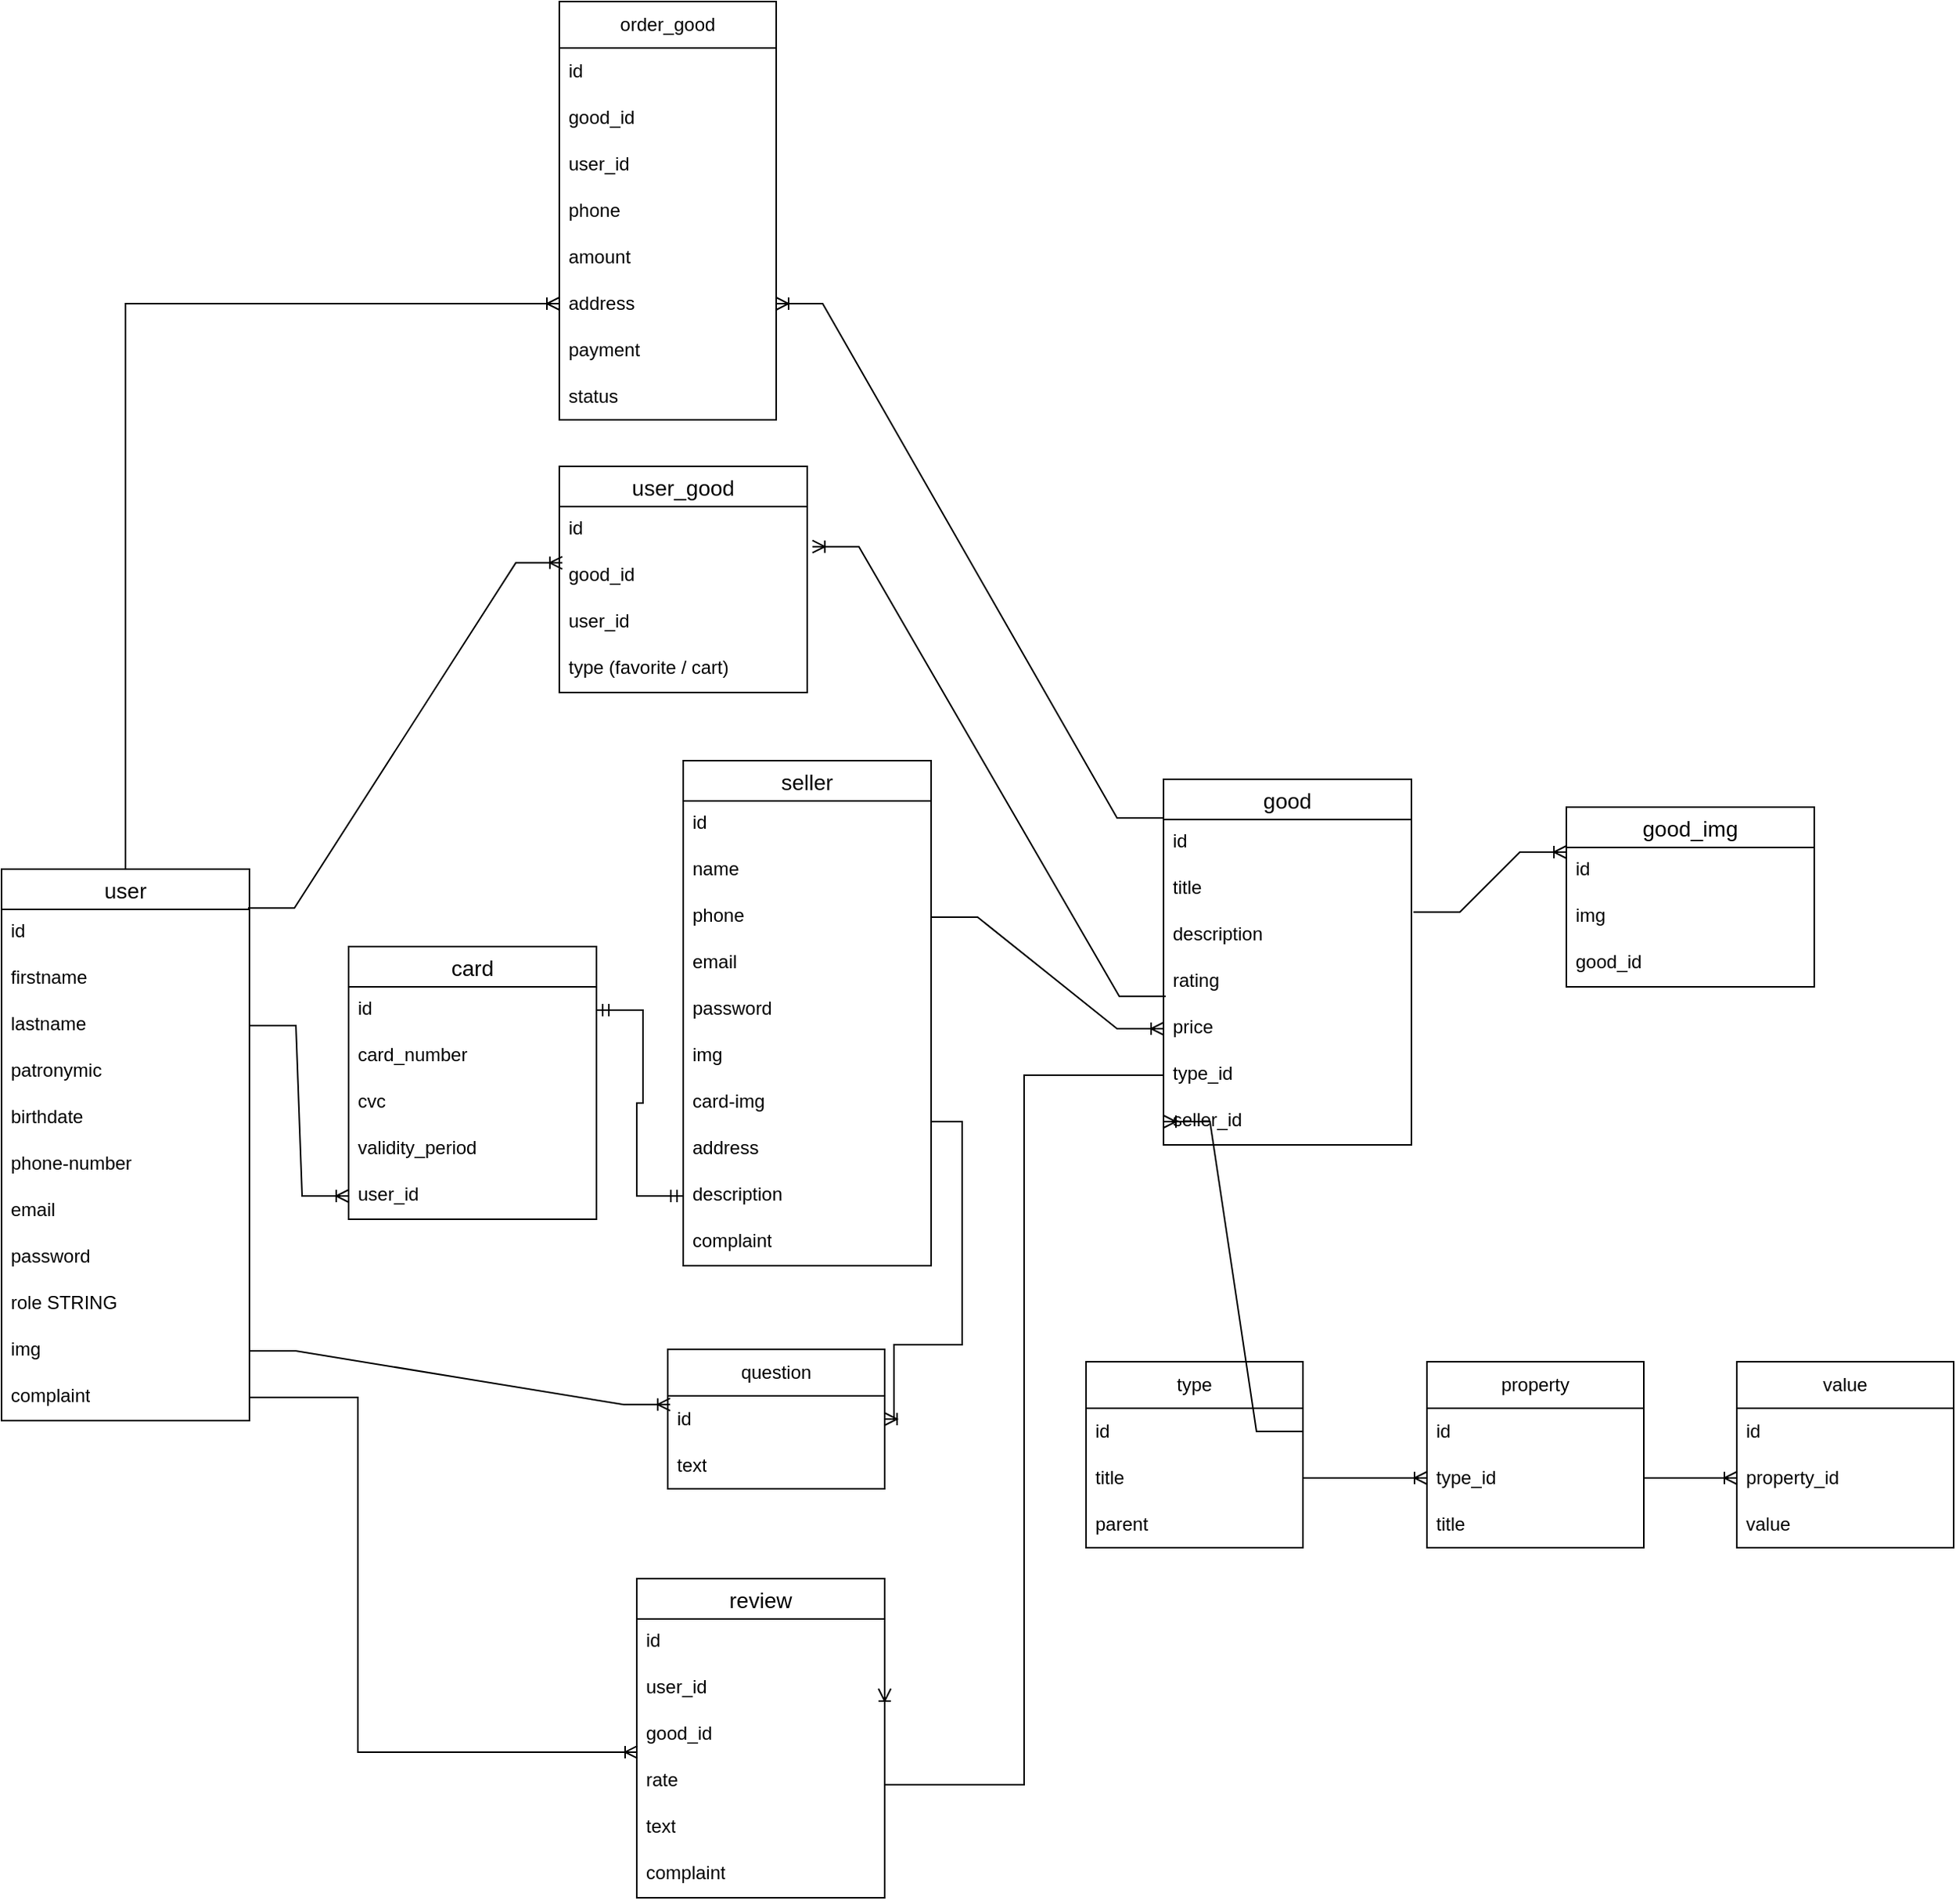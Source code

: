 <mxfile version="22.0.8" type="device">
  <diagram name="Страница — 1" id="OT1tv4u_Zi9Ht4_QGYQ0">
    <mxGraphModel dx="1411" dy="2095" grid="1" gridSize="10" guides="1" tooltips="1" connect="1" arrows="1" fold="1" page="1" pageScale="1" pageWidth="827" pageHeight="1169" math="0" shadow="0">
      <root>
        <mxCell id="0" />
        <mxCell id="1" parent="0" />
        <mxCell id="1m5iJHvQ95yYQdeIFVeD-15" style="edgeStyle=orthogonalEdgeStyle;rounded=0;orthogonalLoop=1;jettySize=auto;html=1;endArrow=ERoneToMany;endFill=0;entryX=0;entryY=0.5;entryDx=0;entryDy=0;" edge="1" parent="1" source="wsZ9izORC8DQVj3VS6HT-1" target="1m5iJHvQ95yYQdeIFVeD-17">
          <mxGeometry relative="1" as="geometry">
            <mxPoint x="140" y="160" as="targetPoint" />
          </mxGeometry>
        </mxCell>
        <mxCell id="wsZ9izORC8DQVj3VS6HT-1" value="user" style="swimlane;fontStyle=0;childLayout=stackLayout;horizontal=1;startSize=26;horizontalStack=0;resizeParent=1;resizeParentMax=0;resizeLast=0;collapsible=1;marginBottom=0;align=center;fontSize=14;" parent="1" vertex="1">
          <mxGeometry x="30" y="290" width="160" height="356" as="geometry" />
        </mxCell>
        <mxCell id="wsZ9izORC8DQVj3VS6HT-2" value="id" style="text;strokeColor=none;fillColor=none;spacingLeft=4;spacingRight=4;overflow=hidden;rotatable=0;points=[[0,0.5],[1,0.5]];portConstraint=eastwest;fontSize=12;whiteSpace=wrap;html=1;" parent="wsZ9izORC8DQVj3VS6HT-1" vertex="1">
          <mxGeometry y="26" width="160" height="30" as="geometry" />
        </mxCell>
        <mxCell id="wsZ9izORC8DQVj3VS6HT-3" value="firstname" style="text;strokeColor=none;fillColor=none;spacingLeft=4;spacingRight=4;overflow=hidden;rotatable=0;points=[[0,0.5],[1,0.5]];portConstraint=eastwest;fontSize=12;whiteSpace=wrap;html=1;" parent="wsZ9izORC8DQVj3VS6HT-1" vertex="1">
          <mxGeometry y="56" width="160" height="30" as="geometry" />
        </mxCell>
        <mxCell id="wsZ9izORC8DQVj3VS6HT-4" value="lastname" style="text;strokeColor=none;fillColor=none;spacingLeft=4;spacingRight=4;overflow=hidden;rotatable=0;points=[[0,0.5],[1,0.5]];portConstraint=eastwest;fontSize=12;whiteSpace=wrap;html=1;" parent="wsZ9izORC8DQVj3VS6HT-1" vertex="1">
          <mxGeometry y="86" width="160" height="30" as="geometry" />
        </mxCell>
        <mxCell id="wsZ9izORC8DQVj3VS6HT-5" value="patronymic" style="text;strokeColor=none;fillColor=none;spacingLeft=4;spacingRight=4;overflow=hidden;rotatable=0;points=[[0,0.5],[1,0.5]];portConstraint=eastwest;fontSize=12;whiteSpace=wrap;html=1;" parent="wsZ9izORC8DQVj3VS6HT-1" vertex="1">
          <mxGeometry y="116" width="160" height="30" as="geometry" />
        </mxCell>
        <mxCell id="wsZ9izORC8DQVj3VS6HT-7" value="birthdate" style="text;strokeColor=none;fillColor=none;spacingLeft=4;spacingRight=4;overflow=hidden;rotatable=0;points=[[0,0.5],[1,0.5]];portConstraint=eastwest;fontSize=12;whiteSpace=wrap;html=1;" parent="wsZ9izORC8DQVj3VS6HT-1" vertex="1">
          <mxGeometry y="146" width="160" height="30" as="geometry" />
        </mxCell>
        <mxCell id="wsZ9izORC8DQVj3VS6HT-8" value="phone-number" style="text;strokeColor=none;fillColor=none;spacingLeft=4;spacingRight=4;overflow=hidden;rotatable=0;points=[[0,0.5],[1,0.5]];portConstraint=eastwest;fontSize=12;whiteSpace=wrap;html=1;" parent="wsZ9izORC8DQVj3VS6HT-1" vertex="1">
          <mxGeometry y="176" width="160" height="30" as="geometry" />
        </mxCell>
        <mxCell id="wsZ9izORC8DQVj3VS6HT-9" value="email" style="text;strokeColor=none;fillColor=none;spacingLeft=4;spacingRight=4;overflow=hidden;rotatable=0;points=[[0,0.5],[1,0.5]];portConstraint=eastwest;fontSize=12;whiteSpace=wrap;html=1;" parent="wsZ9izORC8DQVj3VS6HT-1" vertex="1">
          <mxGeometry y="206" width="160" height="30" as="geometry" />
        </mxCell>
        <mxCell id="wsZ9izORC8DQVj3VS6HT-10" value="password" style="text;strokeColor=none;fillColor=none;spacingLeft=4;spacingRight=4;overflow=hidden;rotatable=0;points=[[0,0.5],[1,0.5]];portConstraint=eastwest;fontSize=12;whiteSpace=wrap;html=1;" parent="wsZ9izORC8DQVj3VS6HT-1" vertex="1">
          <mxGeometry y="236" width="160" height="30" as="geometry" />
        </mxCell>
        <mxCell id="wsZ9izORC8DQVj3VS6HT-11" value="role STRING" style="text;strokeColor=none;fillColor=none;spacingLeft=4;spacingRight=4;overflow=hidden;rotatable=0;points=[[0,0.5],[1,0.5]];portConstraint=eastwest;fontSize=12;whiteSpace=wrap;html=1;" parent="wsZ9izORC8DQVj3VS6HT-1" vertex="1">
          <mxGeometry y="266" width="160" height="30" as="geometry" />
        </mxCell>
        <mxCell id="5W4zjXzBesh5gkNlHrQO-1" value="img" style="text;strokeColor=none;fillColor=none;spacingLeft=4;spacingRight=4;overflow=hidden;rotatable=0;points=[[0,0.5],[1,0.5]];portConstraint=eastwest;fontSize=12;whiteSpace=wrap;html=1;" parent="wsZ9izORC8DQVj3VS6HT-1" vertex="1">
          <mxGeometry y="296" width="160" height="30" as="geometry" />
        </mxCell>
        <mxCell id="5W4zjXzBesh5gkNlHrQO-2" value="complaint" style="text;strokeColor=none;fillColor=none;spacingLeft=4;spacingRight=4;overflow=hidden;rotatable=0;points=[[0,0.5],[1,0.5]];portConstraint=eastwest;fontSize=12;whiteSpace=wrap;html=1;" parent="wsZ9izORC8DQVj3VS6HT-1" vertex="1">
          <mxGeometry y="326" width="160" height="30" as="geometry" />
        </mxCell>
        <mxCell id="wsZ9izORC8DQVj3VS6HT-25" value="good" style="swimlane;fontStyle=0;childLayout=stackLayout;horizontal=1;startSize=26;horizontalStack=0;resizeParent=1;resizeParentMax=0;resizeLast=0;collapsible=1;marginBottom=0;align=center;fontSize=14;" parent="1" vertex="1">
          <mxGeometry x="780" y="232" width="160" height="236" as="geometry" />
        </mxCell>
        <mxCell id="wsZ9izORC8DQVj3VS6HT-26" value="id" style="text;strokeColor=none;fillColor=none;spacingLeft=4;spacingRight=4;overflow=hidden;rotatable=0;points=[[0,0.5],[1,0.5]];portConstraint=eastwest;fontSize=12;whiteSpace=wrap;html=1;" parent="wsZ9izORC8DQVj3VS6HT-25" vertex="1">
          <mxGeometry y="26" width="160" height="30" as="geometry" />
        </mxCell>
        <mxCell id="wsZ9izORC8DQVj3VS6HT-27" value="title" style="text;strokeColor=none;fillColor=none;spacingLeft=4;spacingRight=4;overflow=hidden;rotatable=0;points=[[0,0.5],[1,0.5]];portConstraint=eastwest;fontSize=12;whiteSpace=wrap;html=1;" parent="wsZ9izORC8DQVj3VS6HT-25" vertex="1">
          <mxGeometry y="56" width="160" height="30" as="geometry" />
        </mxCell>
        <mxCell id="5W4zjXzBesh5gkNlHrQO-18" value="description" style="text;strokeColor=none;fillColor=none;spacingLeft=4;spacingRight=4;overflow=hidden;rotatable=0;points=[[0,0.5],[1,0.5]];portConstraint=eastwest;fontSize=12;whiteSpace=wrap;html=1;" parent="wsZ9izORC8DQVj3VS6HT-25" vertex="1">
          <mxGeometry y="86" width="160" height="30" as="geometry" />
        </mxCell>
        <mxCell id="wsZ9izORC8DQVj3VS6HT-28" value="rating" style="text;strokeColor=none;fillColor=none;spacingLeft=4;spacingRight=4;overflow=hidden;rotatable=0;points=[[0,0.5],[1,0.5]];portConstraint=eastwest;fontSize=12;whiteSpace=wrap;html=1;" parent="wsZ9izORC8DQVj3VS6HT-25" vertex="1">
          <mxGeometry y="116" width="160" height="30" as="geometry" />
        </mxCell>
        <mxCell id="wsZ9izORC8DQVj3VS6HT-29" value="price" style="text;strokeColor=none;fillColor=none;spacingLeft=4;spacingRight=4;overflow=hidden;rotatable=0;points=[[0,0.5],[1,0.5]];portConstraint=eastwest;fontSize=12;whiteSpace=wrap;html=1;" parent="wsZ9izORC8DQVj3VS6HT-25" vertex="1">
          <mxGeometry y="146" width="160" height="30" as="geometry" />
        </mxCell>
        <mxCell id="wsZ9izORC8DQVj3VS6HT-31" value="type_id" style="text;strokeColor=none;fillColor=none;spacingLeft=4;spacingRight=4;overflow=hidden;rotatable=0;points=[[0,0.5],[1,0.5]];portConstraint=eastwest;fontSize=12;whiteSpace=wrap;html=1;" parent="wsZ9izORC8DQVj3VS6HT-25" vertex="1">
          <mxGeometry y="176" width="160" height="30" as="geometry" />
        </mxCell>
        <mxCell id="PsErflDxjI00V8pYwVn6-32" value="seller_id" style="text;strokeColor=none;fillColor=none;spacingLeft=4;spacingRight=4;overflow=hidden;rotatable=0;points=[[0,0.5],[1,0.5]];portConstraint=eastwest;fontSize=12;whiteSpace=wrap;html=1;" parent="wsZ9izORC8DQVj3VS6HT-25" vertex="1">
          <mxGeometry y="206" width="160" height="30" as="geometry" />
        </mxCell>
        <mxCell id="wsZ9izORC8DQVj3VS6HT-59" value="review" style="swimlane;fontStyle=0;childLayout=stackLayout;horizontal=1;startSize=26;horizontalStack=0;resizeParent=1;resizeParentMax=0;resizeLast=0;collapsible=1;marginBottom=0;align=center;fontSize=14;" parent="1" vertex="1">
          <mxGeometry x="440" y="748" width="160" height="206" as="geometry" />
        </mxCell>
        <mxCell id="wsZ9izORC8DQVj3VS6HT-60" value="id" style="text;strokeColor=none;fillColor=none;spacingLeft=4;spacingRight=4;overflow=hidden;rotatable=0;points=[[0,0.5],[1,0.5]];portConstraint=eastwest;fontSize=12;whiteSpace=wrap;html=1;" parent="wsZ9izORC8DQVj3VS6HT-59" vertex="1">
          <mxGeometry y="26" width="160" height="30" as="geometry" />
        </mxCell>
        <mxCell id="wsZ9izORC8DQVj3VS6HT-61" value="user_id" style="text;strokeColor=none;fillColor=none;spacingLeft=4;spacingRight=4;overflow=hidden;rotatable=0;points=[[0,0.5],[1,0.5]];portConstraint=eastwest;fontSize=12;whiteSpace=wrap;html=1;" parent="wsZ9izORC8DQVj3VS6HT-59" vertex="1">
          <mxGeometry y="56" width="160" height="30" as="geometry" />
        </mxCell>
        <mxCell id="wsZ9izORC8DQVj3VS6HT-62" value="good_id" style="text;strokeColor=none;fillColor=none;spacingLeft=4;spacingRight=4;overflow=hidden;rotatable=0;points=[[0,0.5],[1,0.5]];portConstraint=eastwest;fontSize=12;whiteSpace=wrap;html=1;" parent="wsZ9izORC8DQVj3VS6HT-59" vertex="1">
          <mxGeometry y="86" width="160" height="30" as="geometry" />
        </mxCell>
        <mxCell id="5W4zjXzBesh5gkNlHrQO-17" value="rate" style="text;strokeColor=none;fillColor=none;spacingLeft=4;spacingRight=4;overflow=hidden;rotatable=0;points=[[0,0.5],[1,0.5]];portConstraint=eastwest;fontSize=12;whiteSpace=wrap;html=1;" parent="wsZ9izORC8DQVj3VS6HT-59" vertex="1">
          <mxGeometry y="116" width="160" height="30" as="geometry" />
        </mxCell>
        <mxCell id="5W4zjXzBesh5gkNlHrQO-16" value="text" style="text;strokeColor=none;fillColor=none;spacingLeft=4;spacingRight=4;overflow=hidden;rotatable=0;points=[[0,0.5],[1,0.5]];portConstraint=eastwest;fontSize=12;whiteSpace=wrap;html=1;" parent="wsZ9izORC8DQVj3VS6HT-59" vertex="1">
          <mxGeometry y="146" width="160" height="30" as="geometry" />
        </mxCell>
        <mxCell id="wsZ9izORC8DQVj3VS6HT-63" value="complaint" style="text;strokeColor=none;fillColor=none;spacingLeft=4;spacingRight=4;overflow=hidden;rotatable=0;points=[[0,0.5],[1,0.5]];portConstraint=eastwest;fontSize=12;whiteSpace=wrap;html=1;" parent="wsZ9izORC8DQVj3VS6HT-59" vertex="1">
          <mxGeometry y="176" width="160" height="30" as="geometry" />
        </mxCell>
        <mxCell id="5W4zjXzBesh5gkNlHrQO-10" value="question" style="swimlane;fontStyle=0;childLayout=stackLayout;horizontal=1;startSize=30;horizontalStack=0;resizeParent=1;resizeParentMax=0;resizeLast=0;collapsible=1;marginBottom=0;whiteSpace=wrap;html=1;" parent="1" vertex="1">
          <mxGeometry x="460" y="600" width="140" height="90" as="geometry" />
        </mxCell>
        <mxCell id="5W4zjXzBesh5gkNlHrQO-11" value="id" style="text;strokeColor=none;fillColor=none;align=left;verticalAlign=middle;spacingLeft=4;spacingRight=4;overflow=hidden;points=[[0,0.5],[1,0.5]];portConstraint=eastwest;rotatable=0;whiteSpace=wrap;html=1;" parent="5W4zjXzBesh5gkNlHrQO-10" vertex="1">
          <mxGeometry y="30" width="140" height="30" as="geometry" />
        </mxCell>
        <mxCell id="5W4zjXzBesh5gkNlHrQO-13" value="text" style="text;strokeColor=none;fillColor=none;align=left;verticalAlign=middle;spacingLeft=4;spacingRight=4;overflow=hidden;points=[[0,0.5],[1,0.5]];portConstraint=eastwest;rotatable=0;whiteSpace=wrap;html=1;" parent="5W4zjXzBesh5gkNlHrQO-10" vertex="1">
          <mxGeometry y="60" width="140" height="30" as="geometry" />
        </mxCell>
        <mxCell id="5W4zjXzBesh5gkNlHrQO-14" value="" style="edgeStyle=entityRelationEdgeStyle;fontSize=12;html=1;endArrow=ERoneToMany;rounded=0;exitX=1;exitY=0.5;exitDx=0;exitDy=0;entryX=0.011;entryY=0.187;entryDx=0;entryDy=0;entryPerimeter=0;" parent="1" source="5W4zjXzBesh5gkNlHrQO-1" target="5W4zjXzBesh5gkNlHrQO-11" edge="1">
          <mxGeometry width="100" height="100" relative="1" as="geometry">
            <mxPoint x="232.4" y="640.66" as="sourcePoint" />
            <mxPoint x="300" y="631" as="targetPoint" />
          </mxGeometry>
        </mxCell>
        <mxCell id="PsErflDxjI00V8pYwVn6-1" value="type" style="swimlane;fontStyle=0;childLayout=stackLayout;horizontal=1;startSize=30;horizontalStack=0;resizeParent=1;resizeParentMax=0;resizeLast=0;collapsible=1;marginBottom=0;whiteSpace=wrap;html=1;" parent="1" vertex="1">
          <mxGeometry x="730" y="608" width="140" height="120" as="geometry" />
        </mxCell>
        <mxCell id="PsErflDxjI00V8pYwVn6-2" value="id" style="text;strokeColor=none;fillColor=none;align=left;verticalAlign=middle;spacingLeft=4;spacingRight=4;overflow=hidden;points=[[0,0.5],[1,0.5]];portConstraint=eastwest;rotatable=0;whiteSpace=wrap;html=1;" parent="PsErflDxjI00V8pYwVn6-1" vertex="1">
          <mxGeometry y="30" width="140" height="30" as="geometry" />
        </mxCell>
        <mxCell id="PsErflDxjI00V8pYwVn6-3" value="title" style="text;strokeColor=none;fillColor=none;align=left;verticalAlign=middle;spacingLeft=4;spacingRight=4;overflow=hidden;points=[[0,0.5],[1,0.5]];portConstraint=eastwest;rotatable=0;whiteSpace=wrap;html=1;" parent="PsErflDxjI00V8pYwVn6-1" vertex="1">
          <mxGeometry y="60" width="140" height="30" as="geometry" />
        </mxCell>
        <mxCell id="PsErflDxjI00V8pYwVn6-4" value="parent" style="text;strokeColor=none;fillColor=none;align=left;verticalAlign=middle;spacingLeft=4;spacingRight=4;overflow=hidden;points=[[0,0.5],[1,0.5]];portConstraint=eastwest;rotatable=0;whiteSpace=wrap;html=1;" parent="PsErflDxjI00V8pYwVn6-1" vertex="1">
          <mxGeometry y="90" width="140" height="30" as="geometry" />
        </mxCell>
        <mxCell id="PsErflDxjI00V8pYwVn6-5" value="property" style="swimlane;fontStyle=0;childLayout=stackLayout;horizontal=1;startSize=30;horizontalStack=0;resizeParent=1;resizeParentMax=0;resizeLast=0;collapsible=1;marginBottom=0;whiteSpace=wrap;html=1;" parent="1" vertex="1">
          <mxGeometry x="950" y="608" width="140" height="120" as="geometry" />
        </mxCell>
        <mxCell id="PsErflDxjI00V8pYwVn6-6" value="id" style="text;strokeColor=none;fillColor=none;align=left;verticalAlign=middle;spacingLeft=4;spacingRight=4;overflow=hidden;points=[[0,0.5],[1,0.5]];portConstraint=eastwest;rotatable=0;whiteSpace=wrap;html=1;" parent="PsErflDxjI00V8pYwVn6-5" vertex="1">
          <mxGeometry y="30" width="140" height="30" as="geometry" />
        </mxCell>
        <mxCell id="PsErflDxjI00V8pYwVn6-7" value="type_id" style="text;strokeColor=none;fillColor=none;align=left;verticalAlign=middle;spacingLeft=4;spacingRight=4;overflow=hidden;points=[[0,0.5],[1,0.5]];portConstraint=eastwest;rotatable=0;whiteSpace=wrap;html=1;" parent="PsErflDxjI00V8pYwVn6-5" vertex="1">
          <mxGeometry y="60" width="140" height="30" as="geometry" />
        </mxCell>
        <mxCell id="PsErflDxjI00V8pYwVn6-8" value="title" style="text;strokeColor=none;fillColor=none;align=left;verticalAlign=middle;spacingLeft=4;spacingRight=4;overflow=hidden;points=[[0,0.5],[1,0.5]];portConstraint=eastwest;rotatable=0;whiteSpace=wrap;html=1;" parent="PsErflDxjI00V8pYwVn6-5" vertex="1">
          <mxGeometry y="90" width="140" height="30" as="geometry" />
        </mxCell>
        <mxCell id="PsErflDxjI00V8pYwVn6-9" value="value" style="swimlane;fontStyle=0;childLayout=stackLayout;horizontal=1;startSize=30;horizontalStack=0;resizeParent=1;resizeParentMax=0;resizeLast=0;collapsible=1;marginBottom=0;whiteSpace=wrap;html=1;" parent="1" vertex="1">
          <mxGeometry x="1150" y="608" width="140" height="120" as="geometry" />
        </mxCell>
        <mxCell id="PsErflDxjI00V8pYwVn6-10" value="id" style="text;strokeColor=none;fillColor=none;align=left;verticalAlign=middle;spacingLeft=4;spacingRight=4;overflow=hidden;points=[[0,0.5],[1,0.5]];portConstraint=eastwest;rotatable=0;whiteSpace=wrap;html=1;" parent="PsErflDxjI00V8pYwVn6-9" vertex="1">
          <mxGeometry y="30" width="140" height="30" as="geometry" />
        </mxCell>
        <mxCell id="PsErflDxjI00V8pYwVn6-11" value="property_id" style="text;strokeColor=none;fillColor=none;align=left;verticalAlign=middle;spacingLeft=4;spacingRight=4;overflow=hidden;points=[[0,0.5],[1,0.5]];portConstraint=eastwest;rotatable=0;whiteSpace=wrap;html=1;" parent="PsErflDxjI00V8pYwVn6-9" vertex="1">
          <mxGeometry y="60" width="140" height="30" as="geometry" />
        </mxCell>
        <mxCell id="PsErflDxjI00V8pYwVn6-12" value="value" style="text;strokeColor=none;fillColor=none;align=left;verticalAlign=middle;spacingLeft=4;spacingRight=4;overflow=hidden;points=[[0,0.5],[1,0.5]];portConstraint=eastwest;rotatable=0;whiteSpace=wrap;html=1;" parent="PsErflDxjI00V8pYwVn6-9" vertex="1">
          <mxGeometry y="90" width="140" height="30" as="geometry" />
        </mxCell>
        <mxCell id="PsErflDxjI00V8pYwVn6-13" value="" style="edgeStyle=entityRelationEdgeStyle;fontSize=12;html=1;endArrow=ERoneToMany;rounded=0;exitX=1;exitY=0.5;exitDx=0;exitDy=0;entryX=0;entryY=0.5;entryDx=0;entryDy=0;" parent="1" source="PsErflDxjI00V8pYwVn6-3" target="PsErflDxjI00V8pYwVn6-7" edge="1">
          <mxGeometry width="100" height="100" relative="1" as="geometry">
            <mxPoint x="910" y="768" as="sourcePoint" />
            <mxPoint x="1010" y="668" as="targetPoint" />
          </mxGeometry>
        </mxCell>
        <mxCell id="PsErflDxjI00V8pYwVn6-15" value="" style="edgeStyle=entityRelationEdgeStyle;fontSize=12;html=1;endArrow=ERoneToMany;rounded=0;exitX=1;exitY=0.5;exitDx=0;exitDy=0;entryX=0;entryY=0.5;entryDx=0;entryDy=0;" parent="1" source="PsErflDxjI00V8pYwVn6-7" target="PsErflDxjI00V8pYwVn6-11" edge="1">
          <mxGeometry width="100" height="100" relative="1" as="geometry">
            <mxPoint x="1110" y="612" as="sourcePoint" />
            <mxPoint x="1210" y="512" as="targetPoint" />
          </mxGeometry>
        </mxCell>
        <mxCell id="PsErflDxjI00V8pYwVn6-16" value="" style="edgeStyle=entityRelationEdgeStyle;fontSize=12;html=1;endArrow=ERoneToMany;rounded=0;entryX=0;entryY=0.5;entryDx=0;entryDy=0;exitX=1;exitY=0.5;exitDx=0;exitDy=0;" parent="1" source="PsErflDxjI00V8pYwVn6-2" target="PsErflDxjI00V8pYwVn6-32" edge="1">
          <mxGeometry width="100" height="100" relative="1" as="geometry">
            <mxPoint x="902.38" y="653.44" as="sourcePoint" />
            <mxPoint x="800" y="480" as="targetPoint" />
          </mxGeometry>
        </mxCell>
        <mxCell id="PsErflDxjI00V8pYwVn6-17" value="seller" style="swimlane;fontStyle=0;childLayout=stackLayout;horizontal=1;startSize=26;horizontalStack=0;resizeParent=1;resizeParentMax=0;resizeLast=0;collapsible=1;marginBottom=0;align=center;fontSize=14;" parent="1" vertex="1">
          <mxGeometry x="470" y="220" width="160" height="326" as="geometry" />
        </mxCell>
        <mxCell id="PsErflDxjI00V8pYwVn6-18" value="id" style="text;strokeColor=none;fillColor=none;spacingLeft=4;spacingRight=4;overflow=hidden;rotatable=0;points=[[0,0.5],[1,0.5]];portConstraint=eastwest;fontSize=12;whiteSpace=wrap;html=1;" parent="PsErflDxjI00V8pYwVn6-17" vertex="1">
          <mxGeometry y="26" width="160" height="30" as="geometry" />
        </mxCell>
        <mxCell id="PsErflDxjI00V8pYwVn6-23" value="name" style="text;strokeColor=none;fillColor=none;spacingLeft=4;spacingRight=4;overflow=hidden;rotatable=0;points=[[0,0.5],[1,0.5]];portConstraint=eastwest;fontSize=12;whiteSpace=wrap;html=1;" parent="PsErflDxjI00V8pYwVn6-17" vertex="1">
          <mxGeometry y="56" width="160" height="30" as="geometry" />
        </mxCell>
        <mxCell id="PsErflDxjI00V8pYwVn6-22" value="phone" style="text;strokeColor=none;fillColor=none;spacingLeft=4;spacingRight=4;overflow=hidden;rotatable=0;points=[[0,0.5],[1,0.5]];portConstraint=eastwest;fontSize=12;whiteSpace=wrap;html=1;" parent="PsErflDxjI00V8pYwVn6-17" vertex="1">
          <mxGeometry y="86" width="160" height="30" as="geometry" />
        </mxCell>
        <mxCell id="PsErflDxjI00V8pYwVn6-21" value="email" style="text;strokeColor=none;fillColor=none;spacingLeft=4;spacingRight=4;overflow=hidden;rotatable=0;points=[[0,0.5],[1,0.5]];portConstraint=eastwest;fontSize=12;whiteSpace=wrap;html=1;" parent="PsErflDxjI00V8pYwVn6-17" vertex="1">
          <mxGeometry y="116" width="160" height="30" as="geometry" />
        </mxCell>
        <mxCell id="PsErflDxjI00V8pYwVn6-34" value="password" style="text;strokeColor=none;fillColor=none;spacingLeft=4;spacingRight=4;overflow=hidden;rotatable=0;points=[[0,0.5],[1,0.5]];portConstraint=eastwest;fontSize=12;whiteSpace=wrap;html=1;" parent="PsErflDxjI00V8pYwVn6-17" vertex="1">
          <mxGeometry y="146" width="160" height="30" as="geometry" />
        </mxCell>
        <mxCell id="PsErflDxjI00V8pYwVn6-19" value="img" style="text;strokeColor=none;fillColor=none;spacingLeft=4;spacingRight=4;overflow=hidden;rotatable=0;points=[[0,0.5],[1,0.5]];portConstraint=eastwest;fontSize=12;whiteSpace=wrap;html=1;" parent="PsErflDxjI00V8pYwVn6-17" vertex="1">
          <mxGeometry y="176" width="160" height="30" as="geometry" />
        </mxCell>
        <mxCell id="PsErflDxjI00V8pYwVn6-20" value="card-img" style="text;strokeColor=none;fillColor=none;spacingLeft=4;spacingRight=4;overflow=hidden;rotatable=0;points=[[0,0.5],[1,0.5]];portConstraint=eastwest;fontSize=12;whiteSpace=wrap;html=1;" parent="PsErflDxjI00V8pYwVn6-17" vertex="1">
          <mxGeometry y="206" width="160" height="30" as="geometry" />
        </mxCell>
        <mxCell id="PsErflDxjI00V8pYwVn6-26" value="address" style="text;strokeColor=none;fillColor=none;spacingLeft=4;spacingRight=4;overflow=hidden;rotatable=0;points=[[0,0.5],[1,0.5]];portConstraint=eastwest;fontSize=12;whiteSpace=wrap;html=1;" parent="PsErflDxjI00V8pYwVn6-17" vertex="1">
          <mxGeometry y="236" width="160" height="30" as="geometry" />
        </mxCell>
        <mxCell id="PsErflDxjI00V8pYwVn6-25" value="description" style="text;strokeColor=none;fillColor=none;spacingLeft=4;spacingRight=4;overflow=hidden;rotatable=0;points=[[0,0.5],[1,0.5]];portConstraint=eastwest;fontSize=12;whiteSpace=wrap;html=1;" parent="PsErflDxjI00V8pYwVn6-17" vertex="1">
          <mxGeometry y="266" width="160" height="30" as="geometry" />
        </mxCell>
        <mxCell id="PsErflDxjI00V8pYwVn6-37" value="complaint" style="text;strokeColor=none;fillColor=none;spacingLeft=4;spacingRight=4;overflow=hidden;rotatable=0;points=[[0,0.5],[1,0.5]];portConstraint=eastwest;fontSize=12;whiteSpace=wrap;html=1;" parent="PsErflDxjI00V8pYwVn6-17" vertex="1">
          <mxGeometry y="296" width="160" height="30" as="geometry" />
        </mxCell>
        <mxCell id="PsErflDxjI00V8pYwVn6-33" value="" style="edgeStyle=entityRelationEdgeStyle;fontSize=12;html=1;endArrow=ERoneToMany;rounded=0;exitX=1;exitY=0.5;exitDx=0;exitDy=0;" parent="1" source="PsErflDxjI00V8pYwVn6-22" target="wsZ9izORC8DQVj3VS6HT-29" edge="1">
          <mxGeometry width="100" height="100" relative="1" as="geometry">
            <mxPoint x="620" y="380" as="sourcePoint" />
            <mxPoint x="720" y="280" as="targetPoint" />
          </mxGeometry>
        </mxCell>
        <mxCell id="PsErflDxjI00V8pYwVn6-39" style="edgeStyle=orthogonalEdgeStyle;rounded=0;orthogonalLoop=1;jettySize=auto;html=1;entryX=1;entryY=0.5;entryDx=0;entryDy=0;endArrow=ERoneToMany;endFill=0;exitX=0;exitY=0.5;exitDx=0;exitDy=0;" parent="1" target="wsZ9izORC8DQVj3VS6HT-61" edge="1" source="wsZ9izORC8DQVj3VS6HT-31">
          <mxGeometry relative="1" as="geometry">
            <mxPoint x="800" y="423" as="sourcePoint" />
            <Array as="points">
              <mxPoint x="690" y="423" />
              <mxPoint x="690" y="881" />
              <mxPoint x="600" y="881" />
            </Array>
          </mxGeometry>
        </mxCell>
        <mxCell id="PsErflDxjI00V8pYwVn6-41" style="edgeStyle=orthogonalEdgeStyle;rounded=0;orthogonalLoop=1;jettySize=auto;html=1;entryX=1;entryY=0.5;entryDx=0;entryDy=0;endArrow=ERoneToMany;endFill=0;" parent="1" source="PsErflDxjI00V8pYwVn6-20" target="5W4zjXzBesh5gkNlHrQO-11" edge="1">
          <mxGeometry relative="1" as="geometry">
            <mxPoint x="584.92" y="581.48" as="targetPoint" />
            <Array as="points">
              <mxPoint x="650" y="453" />
              <mxPoint x="650" y="597" />
              <mxPoint x="606" y="597" />
              <mxPoint x="606" y="645" />
            </Array>
          </mxGeometry>
        </mxCell>
        <mxCell id="PsErflDxjI00V8pYwVn6-43" value="good_img" style="swimlane;fontStyle=0;childLayout=stackLayout;horizontal=1;startSize=26;horizontalStack=0;resizeParent=1;resizeParentMax=0;resizeLast=0;collapsible=1;marginBottom=0;align=center;fontSize=14;" parent="1" vertex="1">
          <mxGeometry x="1040" y="250" width="160" height="116" as="geometry" />
        </mxCell>
        <mxCell id="PsErflDxjI00V8pYwVn6-44" value="id" style="text;strokeColor=none;fillColor=none;spacingLeft=4;spacingRight=4;overflow=hidden;rotatable=0;points=[[0,0.5],[1,0.5]];portConstraint=eastwest;fontSize=12;whiteSpace=wrap;html=1;" parent="PsErflDxjI00V8pYwVn6-43" vertex="1">
          <mxGeometry y="26" width="160" height="30" as="geometry" />
        </mxCell>
        <mxCell id="PsErflDxjI00V8pYwVn6-45" value="img" style="text;strokeColor=none;fillColor=none;spacingLeft=4;spacingRight=4;overflow=hidden;rotatable=0;points=[[0,0.5],[1,0.5]];portConstraint=eastwest;fontSize=12;whiteSpace=wrap;html=1;" parent="PsErflDxjI00V8pYwVn6-43" vertex="1">
          <mxGeometry y="56" width="160" height="30" as="geometry" />
        </mxCell>
        <mxCell id="PsErflDxjI00V8pYwVn6-46" value="good_id" style="text;strokeColor=none;fillColor=none;spacingLeft=4;spacingRight=4;overflow=hidden;rotatable=0;points=[[0,0.5],[1,0.5]];portConstraint=eastwest;fontSize=12;whiteSpace=wrap;html=1;" parent="PsErflDxjI00V8pYwVn6-43" vertex="1">
          <mxGeometry y="86" width="160" height="30" as="geometry" />
        </mxCell>
        <mxCell id="PsErflDxjI00V8pYwVn6-47" value="" style="edgeStyle=entityRelationEdgeStyle;fontSize=12;html=1;endArrow=ERoneToMany;rounded=0;exitX=1.008;exitY=0.992;exitDx=0;exitDy=0;exitPerimeter=0;entryX=0;entryY=0.25;entryDx=0;entryDy=0;" parent="1" source="wsZ9izORC8DQVj3VS6HT-27" target="PsErflDxjI00V8pYwVn6-43" edge="1">
          <mxGeometry width="100" height="100" relative="1" as="geometry">
            <mxPoint x="1040" y="190" as="sourcePoint" />
            <mxPoint x="1140" y="90" as="targetPoint" />
          </mxGeometry>
        </mxCell>
        <mxCell id="1m5iJHvQ95yYQdeIFVeD-5" value="order_good" style="swimlane;fontStyle=0;childLayout=stackLayout;horizontal=1;startSize=30;horizontalStack=0;resizeParent=1;resizeParentMax=0;resizeLast=0;collapsible=1;marginBottom=0;whiteSpace=wrap;html=1;" vertex="1" parent="1">
          <mxGeometry x="390" y="-270" width="140" height="270" as="geometry" />
        </mxCell>
        <mxCell id="1m5iJHvQ95yYQdeIFVeD-6" value="id" style="text;strokeColor=none;fillColor=none;align=left;verticalAlign=middle;spacingLeft=4;spacingRight=4;overflow=hidden;points=[[0,0.5],[1,0.5]];portConstraint=eastwest;rotatable=0;whiteSpace=wrap;html=1;" vertex="1" parent="1m5iJHvQ95yYQdeIFVeD-5">
          <mxGeometry y="30" width="140" height="30" as="geometry" />
        </mxCell>
        <mxCell id="1m5iJHvQ95yYQdeIFVeD-13" value="good_id" style="text;strokeColor=none;fillColor=none;align=left;verticalAlign=middle;spacingLeft=4;spacingRight=4;overflow=hidden;points=[[0,0.5],[1,0.5]];portConstraint=eastwest;rotatable=0;whiteSpace=wrap;html=1;" vertex="1" parent="1m5iJHvQ95yYQdeIFVeD-5">
          <mxGeometry y="60" width="140" height="30" as="geometry" />
        </mxCell>
        <mxCell id="1m5iJHvQ95yYQdeIFVeD-32" value="user_id" style="text;strokeColor=none;fillColor=none;align=left;verticalAlign=middle;spacingLeft=4;spacingRight=4;overflow=hidden;points=[[0,0.5],[1,0.5]];portConstraint=eastwest;rotatable=0;whiteSpace=wrap;html=1;" vertex="1" parent="1m5iJHvQ95yYQdeIFVeD-5">
          <mxGeometry y="90" width="140" height="30" as="geometry" />
        </mxCell>
        <mxCell id="1m5iJHvQ95yYQdeIFVeD-7" value="phone" style="text;strokeColor=none;fillColor=none;align=left;verticalAlign=middle;spacingLeft=4;spacingRight=4;overflow=hidden;points=[[0,0.5],[1,0.5]];portConstraint=eastwest;rotatable=0;whiteSpace=wrap;html=1;" vertex="1" parent="1m5iJHvQ95yYQdeIFVeD-5">
          <mxGeometry y="120" width="140" height="30" as="geometry" />
        </mxCell>
        <mxCell id="1m5iJHvQ95yYQdeIFVeD-8" value="amount" style="text;strokeColor=none;fillColor=none;align=left;verticalAlign=middle;spacingLeft=4;spacingRight=4;overflow=hidden;points=[[0,0.5],[1,0.5]];portConstraint=eastwest;rotatable=0;whiteSpace=wrap;html=1;" vertex="1" parent="1m5iJHvQ95yYQdeIFVeD-5">
          <mxGeometry y="150" width="140" height="30" as="geometry" />
        </mxCell>
        <mxCell id="1m5iJHvQ95yYQdeIFVeD-17" value="address" style="text;strokeColor=none;fillColor=none;align=left;verticalAlign=middle;spacingLeft=4;spacingRight=4;overflow=hidden;points=[[0,0.5],[1,0.5]];portConstraint=eastwest;rotatable=0;whiteSpace=wrap;html=1;" vertex="1" parent="1m5iJHvQ95yYQdeIFVeD-5">
          <mxGeometry y="180" width="140" height="30" as="geometry" />
        </mxCell>
        <mxCell id="1m5iJHvQ95yYQdeIFVeD-18" value="payment" style="text;strokeColor=none;fillColor=none;align=left;verticalAlign=middle;spacingLeft=4;spacingRight=4;overflow=hidden;points=[[0,0.5],[1,0.5]];portConstraint=eastwest;rotatable=0;whiteSpace=wrap;html=1;" vertex="1" parent="1m5iJHvQ95yYQdeIFVeD-5">
          <mxGeometry y="210" width="140" height="30" as="geometry" />
        </mxCell>
        <mxCell id="1m5iJHvQ95yYQdeIFVeD-24" value="status" style="text;strokeColor=none;fillColor=none;align=left;verticalAlign=middle;spacingLeft=4;spacingRight=4;overflow=hidden;points=[[0,0.5],[1,0.5]];portConstraint=eastwest;rotatable=0;whiteSpace=wrap;html=1;" vertex="1" parent="1m5iJHvQ95yYQdeIFVeD-5">
          <mxGeometry y="240" width="140" height="30" as="geometry" />
        </mxCell>
        <mxCell id="1m5iJHvQ95yYQdeIFVeD-19" value="card" style="swimlane;fontStyle=0;childLayout=stackLayout;horizontal=1;startSize=26;horizontalStack=0;resizeParent=1;resizeParentMax=0;resizeLast=0;collapsible=1;marginBottom=0;align=center;fontSize=14;" vertex="1" parent="1">
          <mxGeometry x="254" y="340" width="160" height="176" as="geometry" />
        </mxCell>
        <mxCell id="1m5iJHvQ95yYQdeIFVeD-20" value="id" style="text;strokeColor=none;fillColor=none;spacingLeft=4;spacingRight=4;overflow=hidden;rotatable=0;points=[[0,0.5],[1,0.5]];portConstraint=eastwest;fontSize=12;whiteSpace=wrap;html=1;" vertex="1" parent="1m5iJHvQ95yYQdeIFVeD-19">
          <mxGeometry y="26" width="160" height="30" as="geometry" />
        </mxCell>
        <mxCell id="1m5iJHvQ95yYQdeIFVeD-21" value="card_number" style="text;strokeColor=none;fillColor=none;spacingLeft=4;spacingRight=4;overflow=hidden;rotatable=0;points=[[0,0.5],[1,0.5]];portConstraint=eastwest;fontSize=12;whiteSpace=wrap;html=1;" vertex="1" parent="1m5iJHvQ95yYQdeIFVeD-19">
          <mxGeometry y="56" width="160" height="30" as="geometry" />
        </mxCell>
        <mxCell id="1m5iJHvQ95yYQdeIFVeD-22" value="cvc" style="text;strokeColor=none;fillColor=none;spacingLeft=4;spacingRight=4;overflow=hidden;rotatable=0;points=[[0,0.5],[1,0.5]];portConstraint=eastwest;fontSize=12;whiteSpace=wrap;html=1;" vertex="1" parent="1m5iJHvQ95yYQdeIFVeD-19">
          <mxGeometry y="86" width="160" height="30" as="geometry" />
        </mxCell>
        <mxCell id="1m5iJHvQ95yYQdeIFVeD-40" value="validity_period" style="text;strokeColor=none;fillColor=none;spacingLeft=4;spacingRight=4;overflow=hidden;rotatable=0;points=[[0,0.5],[1,0.5]];portConstraint=eastwest;fontSize=12;whiteSpace=wrap;html=1;" vertex="1" parent="1m5iJHvQ95yYQdeIFVeD-19">
          <mxGeometry y="116" width="160" height="30" as="geometry" />
        </mxCell>
        <mxCell id="1m5iJHvQ95yYQdeIFVeD-37" value="user_id" style="text;strokeColor=none;fillColor=none;spacingLeft=4;spacingRight=4;overflow=hidden;rotatable=0;points=[[0,0.5],[1,0.5]];portConstraint=eastwest;fontSize=12;whiteSpace=wrap;html=1;" vertex="1" parent="1m5iJHvQ95yYQdeIFVeD-19">
          <mxGeometry y="146" width="160" height="30" as="geometry" />
        </mxCell>
        <mxCell id="1m5iJHvQ95yYQdeIFVeD-23" value="" style="edgeStyle=entityRelationEdgeStyle;fontSize=12;html=1;endArrow=ERoneToMany;rounded=0;exitX=1;exitY=0.5;exitDx=0;exitDy=0;entryX=0;entryY=0.5;entryDx=0;entryDy=0;" edge="1" parent="1" source="wsZ9izORC8DQVj3VS6HT-4" target="1m5iJHvQ95yYQdeIFVeD-37">
          <mxGeometry width="100" height="100" relative="1" as="geometry">
            <mxPoint x="20" y="230" as="sourcePoint" />
            <mxPoint x="-80" y="80" as="targetPoint" />
          </mxGeometry>
        </mxCell>
        <mxCell id="1m5iJHvQ95yYQdeIFVeD-27" value="" style="edgeStyle=entityRelationEdgeStyle;fontSize=12;html=1;endArrow=ERoneToMany;rounded=0;exitX=0.994;exitY=-0.029;exitDx=0;exitDy=0;exitPerimeter=0;entryX=0.012;entryY=0.21;entryDx=0;entryDy=0;entryPerimeter=0;" edge="1" parent="1" source="wsZ9izORC8DQVj3VS6HT-2" target="wsZ9izORC8DQVj3VS6HT-54">
          <mxGeometry width="100" height="100" relative="1" as="geometry">
            <mxPoint x="250" y="380" as="sourcePoint" />
            <mxPoint x="350" y="280" as="targetPoint" />
          </mxGeometry>
        </mxCell>
        <mxCell id="1m5iJHvQ95yYQdeIFVeD-30" value="" style="edgeStyle=entityRelationEdgeStyle;fontSize=12;html=1;endArrow=ERoneToMany;rounded=0;exitX=0.009;exitY=0.804;exitDx=0;exitDy=0;entryX=1.021;entryY=0.862;entryDx=0;entryDy=0;entryPerimeter=0;exitPerimeter=0;" edge="1" parent="1" source="wsZ9izORC8DQVj3VS6HT-28" target="wsZ9izORC8DQVj3VS6HT-53">
          <mxGeometry width="100" height="100" relative="1" as="geometry">
            <mxPoint x="690" y="200" as="sourcePoint" />
            <mxPoint x="790" y="100" as="targetPoint" />
          </mxGeometry>
        </mxCell>
        <mxCell id="1m5iJHvQ95yYQdeIFVeD-33" value="" style="edgeStyle=entityRelationEdgeStyle;fontSize=12;html=1;endArrow=ERoneToMany;rounded=0;exitX=0;exitY=-0.033;exitDx=0;exitDy=0;exitPerimeter=0;entryX=1;entryY=0.5;entryDx=0;entryDy=0;" edge="1" parent="1" source="wsZ9izORC8DQVj3VS6HT-26" target="1m5iJHvQ95yYQdeIFVeD-17">
          <mxGeometry width="100" height="100" relative="1" as="geometry">
            <mxPoint x="790" y="190" as="sourcePoint" />
            <mxPoint x="890" y="90" as="targetPoint" />
          </mxGeometry>
        </mxCell>
        <mxCell id="wsZ9izORC8DQVj3VS6HT-52" value="user_good" style="swimlane;fontStyle=0;childLayout=stackLayout;horizontal=1;startSize=26;horizontalStack=0;resizeParent=1;resizeParentMax=0;resizeLast=0;collapsible=1;marginBottom=0;align=center;fontSize=14;" parent="1" vertex="1">
          <mxGeometry x="390" y="30" width="160" height="146" as="geometry" />
        </mxCell>
        <mxCell id="wsZ9izORC8DQVj3VS6HT-53" value="id" style="text;strokeColor=none;fillColor=none;spacingLeft=4;spacingRight=4;overflow=hidden;rotatable=0;points=[[0,0.5],[1,0.5]];portConstraint=eastwest;fontSize=12;whiteSpace=wrap;html=1;" parent="wsZ9izORC8DQVj3VS6HT-52" vertex="1">
          <mxGeometry y="26" width="160" height="30" as="geometry" />
        </mxCell>
        <mxCell id="wsZ9izORC8DQVj3VS6HT-54" value="good_id" style="text;strokeColor=none;fillColor=none;spacingLeft=4;spacingRight=4;overflow=hidden;rotatable=0;points=[[0,0.5],[1,0.5]];portConstraint=eastwest;fontSize=12;whiteSpace=wrap;html=1;" parent="wsZ9izORC8DQVj3VS6HT-52" vertex="1">
          <mxGeometry y="56" width="160" height="30" as="geometry" />
        </mxCell>
        <mxCell id="wsZ9izORC8DQVj3VS6HT-55" value="user_id" style="text;strokeColor=none;fillColor=none;spacingLeft=4;spacingRight=4;overflow=hidden;rotatable=0;points=[[0,0.5],[1,0.5]];portConstraint=eastwest;fontSize=12;whiteSpace=wrap;html=1;" parent="wsZ9izORC8DQVj3VS6HT-52" vertex="1">
          <mxGeometry y="86" width="160" height="30" as="geometry" />
        </mxCell>
        <mxCell id="1m5iJHvQ95yYQdeIFVeD-36" value="type (favorite / cart)" style="text;strokeColor=none;fillColor=none;spacingLeft=4;spacingRight=4;overflow=hidden;rotatable=0;points=[[0,0.5],[1,0.5]];portConstraint=eastwest;fontSize=12;whiteSpace=wrap;html=1;" vertex="1" parent="wsZ9izORC8DQVj3VS6HT-52">
          <mxGeometry y="116" width="160" height="30" as="geometry" />
        </mxCell>
        <mxCell id="1m5iJHvQ95yYQdeIFVeD-41" style="edgeStyle=orthogonalEdgeStyle;rounded=0;orthogonalLoop=1;jettySize=auto;html=1;entryX=0.003;entryY=-0.135;entryDx=0;entryDy=0;entryPerimeter=0;endArrow=ERoneToMany;endFill=0;" edge="1" parent="1" source="5W4zjXzBesh5gkNlHrQO-2" target="5W4zjXzBesh5gkNlHrQO-17">
          <mxGeometry relative="1" as="geometry">
            <Array as="points">
              <mxPoint x="260" y="631" />
              <mxPoint x="260" y="860" />
            </Array>
          </mxGeometry>
        </mxCell>
        <mxCell id="1m5iJHvQ95yYQdeIFVeD-44" value="" style="edgeStyle=entityRelationEdgeStyle;fontSize=12;html=1;endArrow=ERmandOne;startArrow=ERmandOne;rounded=0;entryX=0;entryY=0.5;entryDx=0;entryDy=0;" edge="1" parent="1" source="1m5iJHvQ95yYQdeIFVeD-20" target="PsErflDxjI00V8pYwVn6-25">
          <mxGeometry width="100" height="100" relative="1" as="geometry">
            <mxPoint x="370" y="320" as="sourcePoint" />
            <mxPoint x="470" y="220" as="targetPoint" />
          </mxGeometry>
        </mxCell>
      </root>
    </mxGraphModel>
  </diagram>
</mxfile>
